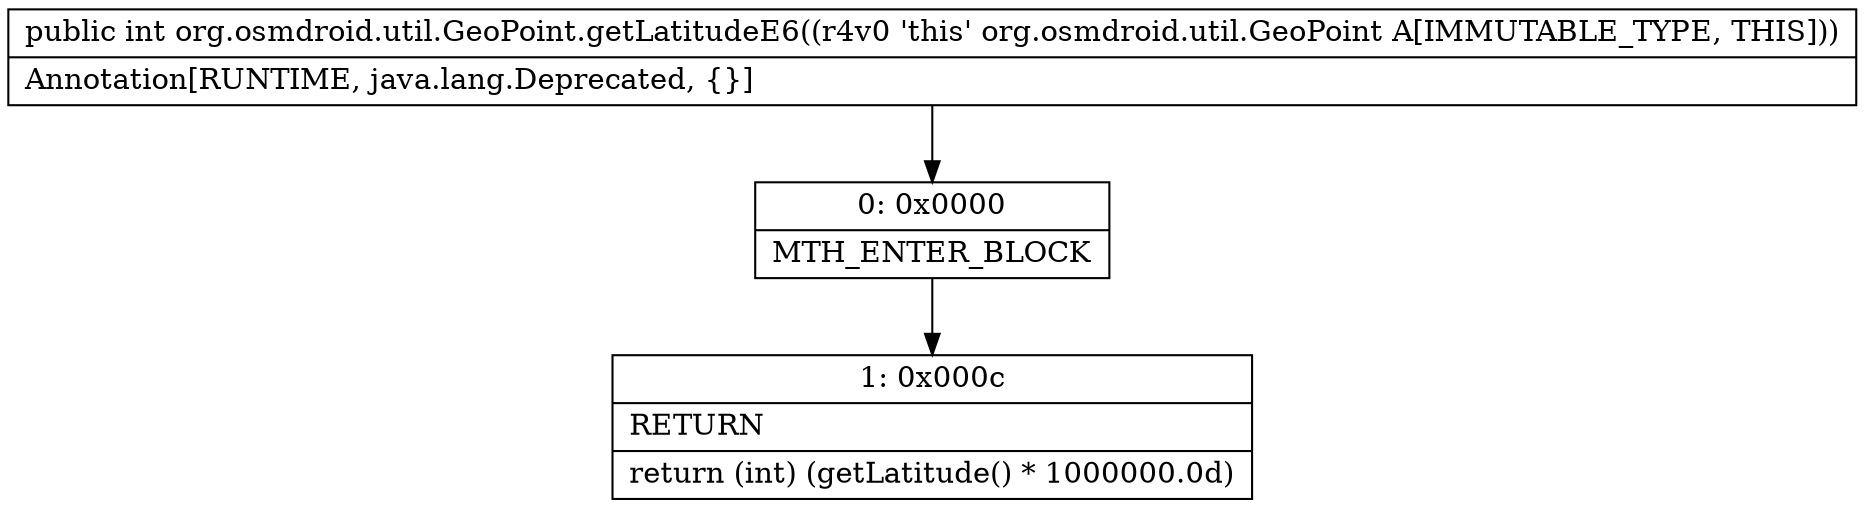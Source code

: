 digraph "CFG fororg.osmdroid.util.GeoPoint.getLatitudeE6()I" {
Node_0 [shape=record,label="{0\:\ 0x0000|MTH_ENTER_BLOCK\l}"];
Node_1 [shape=record,label="{1\:\ 0x000c|RETURN\l|return (int) (getLatitude() * 1000000.0d)\l}"];
MethodNode[shape=record,label="{public int org.osmdroid.util.GeoPoint.getLatitudeE6((r4v0 'this' org.osmdroid.util.GeoPoint A[IMMUTABLE_TYPE, THIS]))  | Annotation[RUNTIME, java.lang.Deprecated, \{\}]\l}"];
MethodNode -> Node_0;
Node_0 -> Node_1;
}

